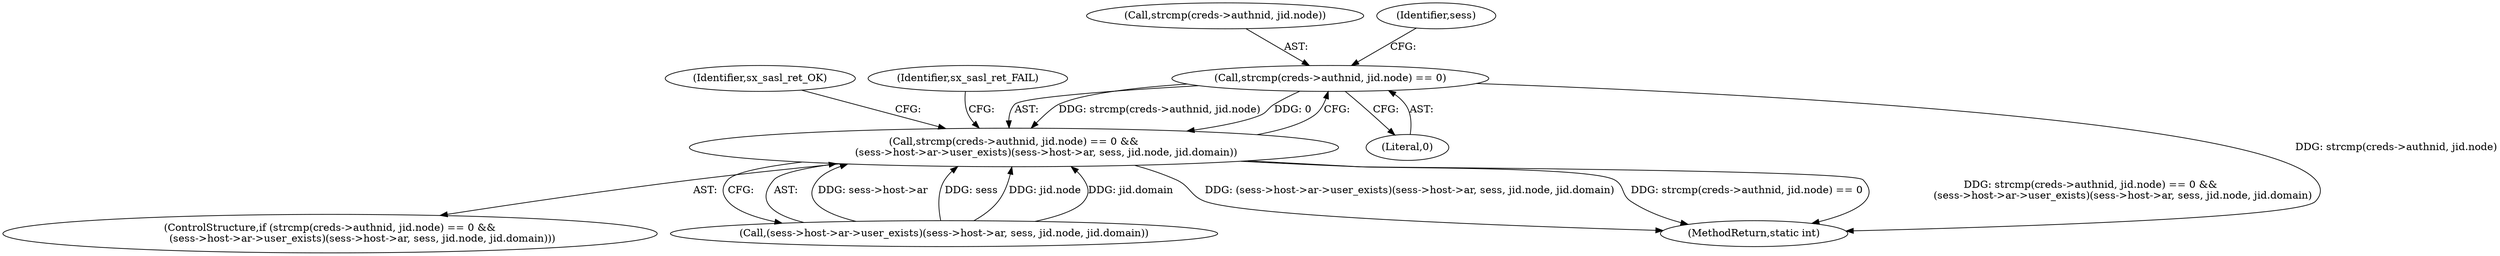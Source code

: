 digraph "0_jabberd2_8416ae54ecefa670534f27a31db71d048b9c7f16@API" {
"1000531" [label="(Call,strcmp(creds->authnid, jid.node) == 0)"];
"1000530" [label="(Call,strcmp(creds->authnid, jid.node) == 0 &&\n                    (sess->host->ar->user_exists)(sess->host->ar, sess, jid.node, jid.domain))"];
"1000540" [label="(Call,(sess->host->ar->user_exists)(sess->host->ar, sess, jid.node, jid.domain))"];
"1000532" [label="(Call,strcmp(creds->authnid, jid.node))"];
"1000554" [label="(Identifier,sx_sasl_ret_OK)"];
"1000556" [label="(Identifier,sx_sasl_ret_FAIL)"];
"1000529" [label="(ControlStructure,if (strcmp(creds->authnid, jid.node) == 0 &&\n                    (sess->host->ar->user_exists)(sess->host->ar, sess, jid.node, jid.domain)))"];
"1000539" [label="(Literal,0)"];
"1000543" [label="(Identifier,sess)"];
"1000530" [label="(Call,strcmp(creds->authnid, jid.node) == 0 &&\n                    (sess->host->ar->user_exists)(sess->host->ar, sess, jid.node, jid.domain))"];
"1000766" [label="(MethodReturn,static int)"];
"1000531" [label="(Call,strcmp(creds->authnid, jid.node) == 0)"];
"1000531" -> "1000530"  [label="AST: "];
"1000531" -> "1000539"  [label="CFG: "];
"1000532" -> "1000531"  [label="AST: "];
"1000539" -> "1000531"  [label="AST: "];
"1000543" -> "1000531"  [label="CFG: "];
"1000530" -> "1000531"  [label="CFG: "];
"1000531" -> "1000766"  [label="DDG: strcmp(creds->authnid, jid.node)"];
"1000531" -> "1000530"  [label="DDG: strcmp(creds->authnid, jid.node)"];
"1000531" -> "1000530"  [label="DDG: 0"];
"1000530" -> "1000529"  [label="AST: "];
"1000530" -> "1000540"  [label="CFG: "];
"1000540" -> "1000530"  [label="AST: "];
"1000554" -> "1000530"  [label="CFG: "];
"1000556" -> "1000530"  [label="CFG: "];
"1000530" -> "1000766"  [label="DDG: (sess->host->ar->user_exists)(sess->host->ar, sess, jid.node, jid.domain)"];
"1000530" -> "1000766"  [label="DDG: strcmp(creds->authnid, jid.node) == 0"];
"1000530" -> "1000766"  [label="DDG: strcmp(creds->authnid, jid.node) == 0 &&\n                    (sess->host->ar->user_exists)(sess->host->ar, sess, jid.node, jid.domain)"];
"1000540" -> "1000530"  [label="DDG: sess->host->ar"];
"1000540" -> "1000530"  [label="DDG: sess"];
"1000540" -> "1000530"  [label="DDG: jid.node"];
"1000540" -> "1000530"  [label="DDG: jid.domain"];
}
